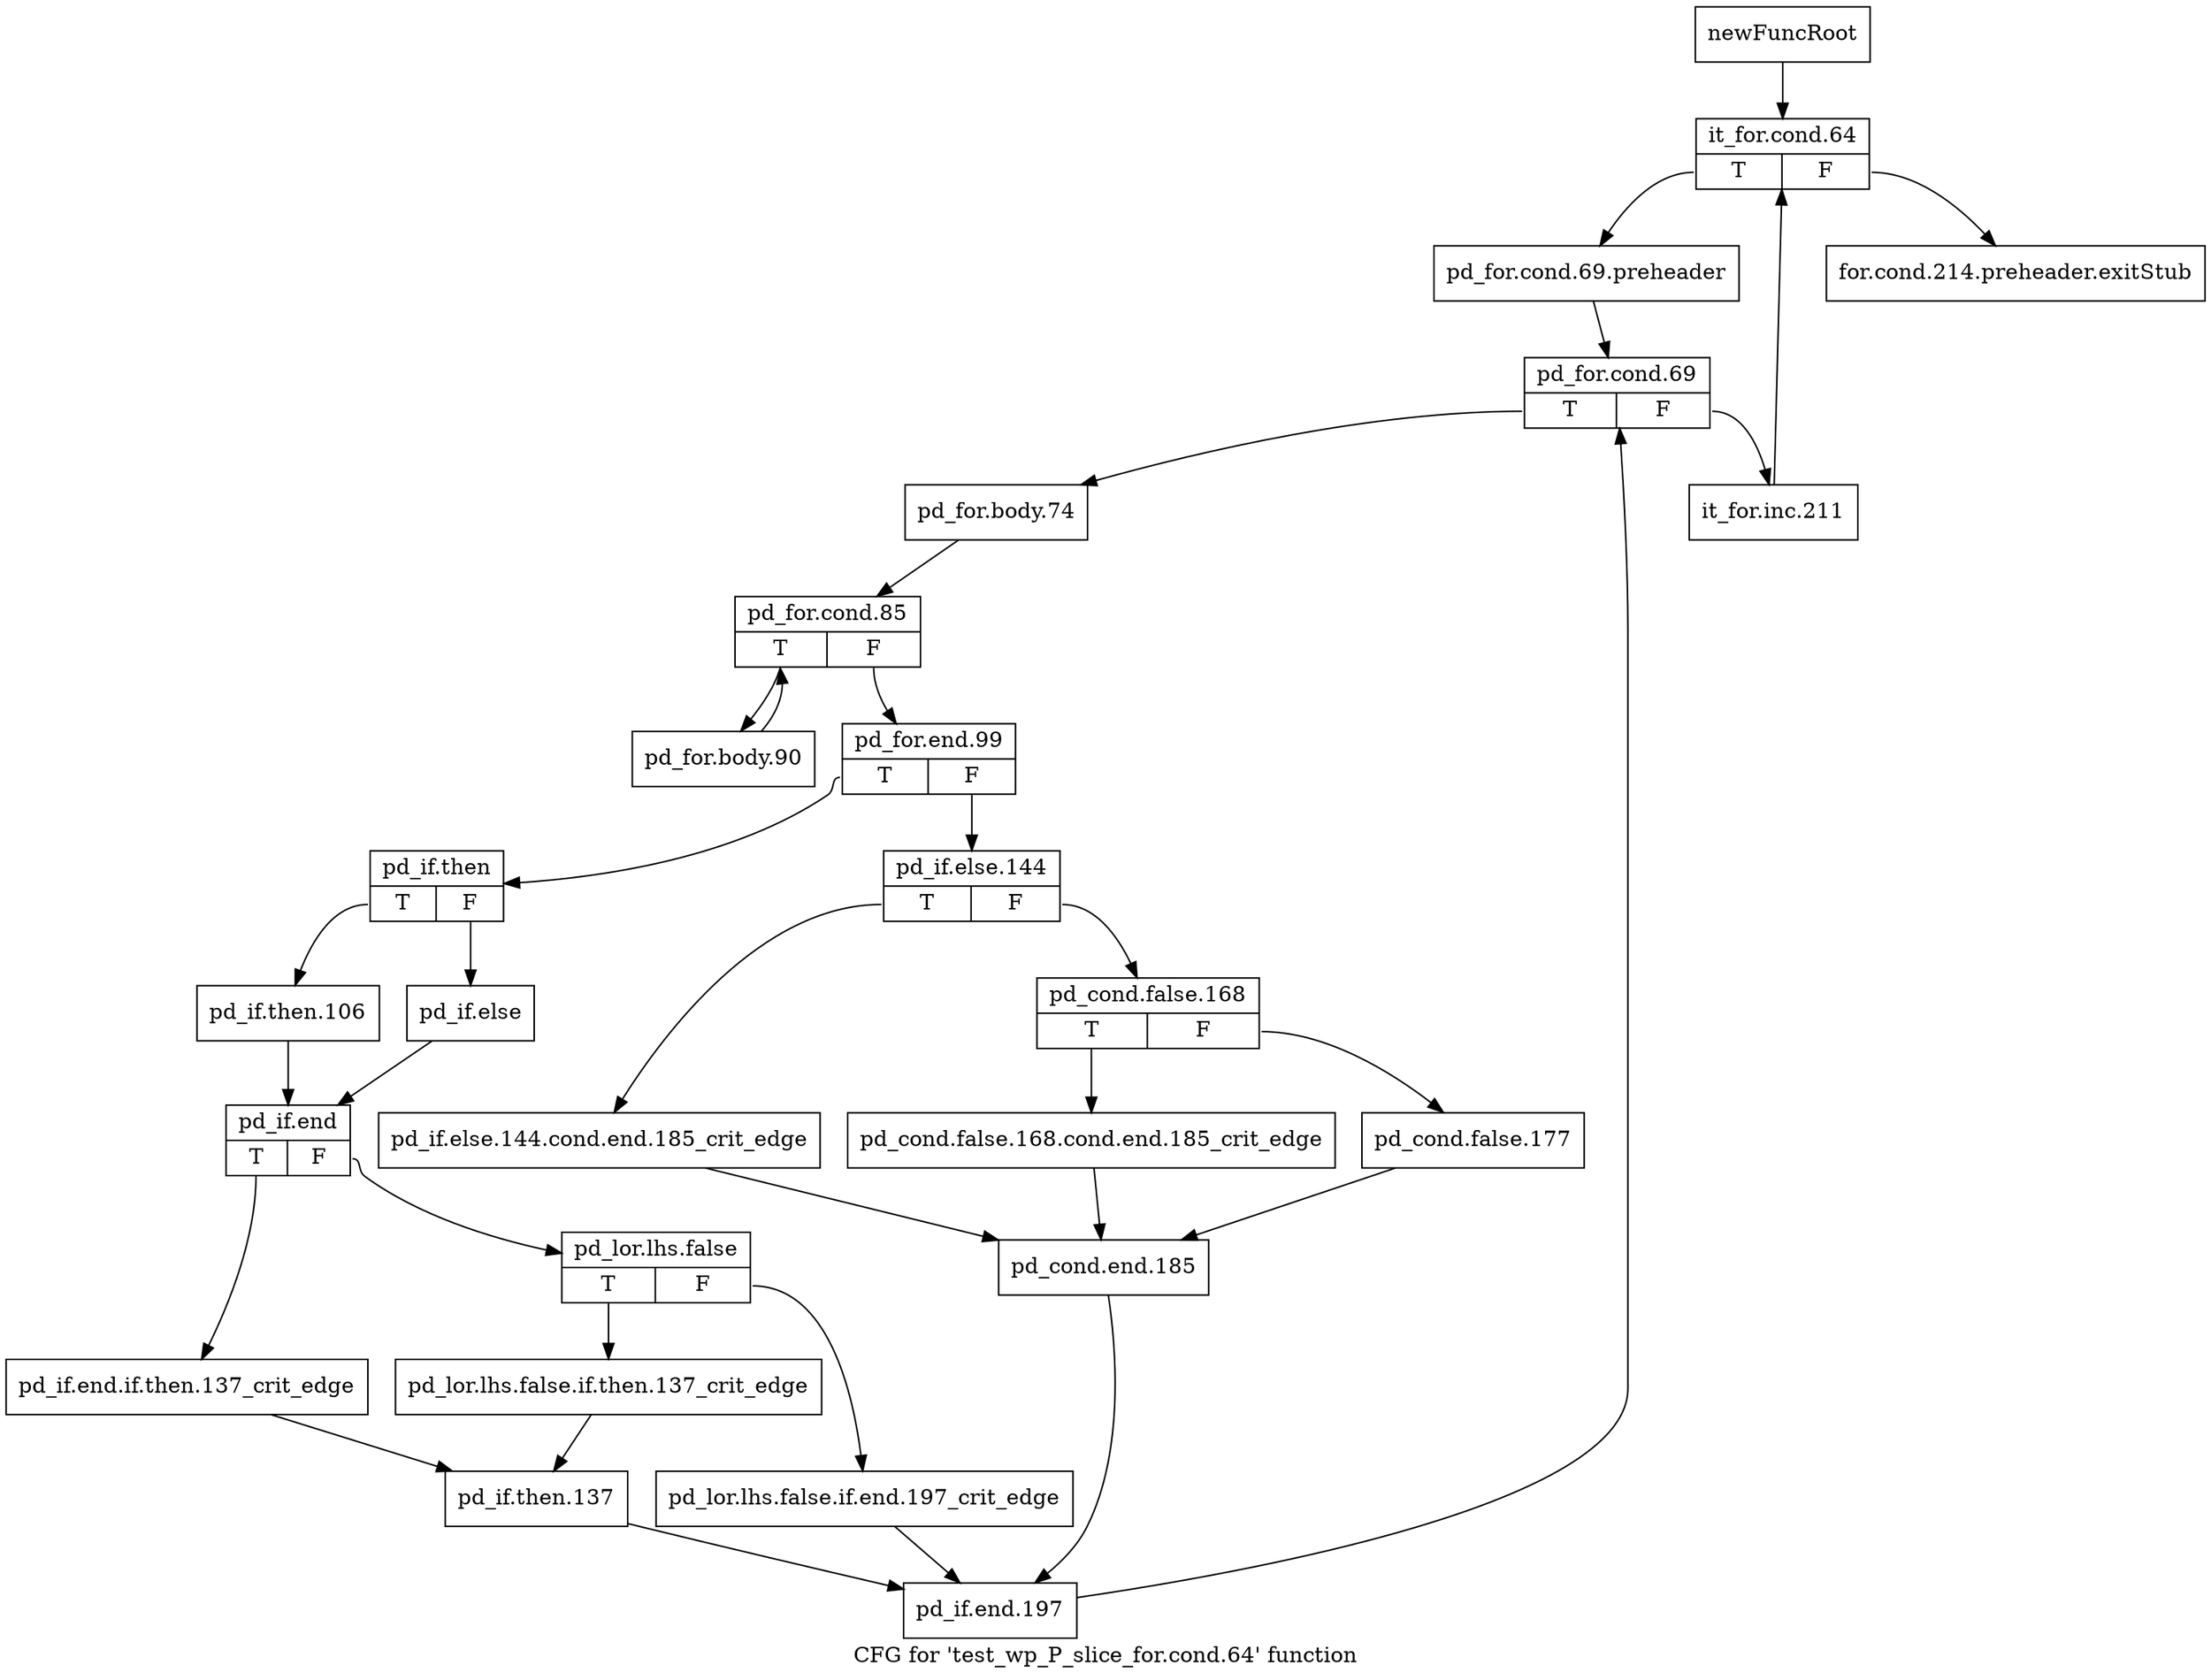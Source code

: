 digraph "CFG for 'test_wp_P_slice_for.cond.64' function" {
	label="CFG for 'test_wp_P_slice_for.cond.64' function";

	Node0x2ffc9f0 [shape=record,label="{newFuncRoot}"];
	Node0x2ffc9f0 -> Node0x2ffca90;
	Node0x2ffca40 [shape=record,label="{for.cond.214.preheader.exitStub}"];
	Node0x2ffca90 [shape=record,label="{it_for.cond.64|{<s0>T|<s1>F}}"];
	Node0x2ffca90:s0 -> Node0x2ffcae0;
	Node0x2ffca90:s1 -> Node0x2ffca40;
	Node0x2ffcae0 [shape=record,label="{pd_for.cond.69.preheader}"];
	Node0x2ffcae0 -> Node0x2ffcb30;
	Node0x2ffcb30 [shape=record,label="{pd_for.cond.69|{<s0>T|<s1>F}}"];
	Node0x2ffcb30:s0 -> Node0x2ffcbd0;
	Node0x2ffcb30:s1 -> Node0x2ffcb80;
	Node0x2ffcb80 [shape=record,label="{it_for.inc.211}"];
	Node0x2ffcb80 -> Node0x2ffca90;
	Node0x2ffcbd0 [shape=record,label="{pd_for.body.74}"];
	Node0x2ffcbd0 -> Node0x2ffcc20;
	Node0x2ffcc20 [shape=record,label="{pd_for.cond.85|{<s0>T|<s1>F}}"];
	Node0x2ffcc20:s0 -> Node0x2ffd1c0;
	Node0x2ffcc20:s1 -> Node0x2ffcc70;
	Node0x2ffcc70 [shape=record,label="{pd_for.end.99|{<s0>T|<s1>F}}"];
	Node0x2ffcc70:s0 -> Node0x2ffcea0;
	Node0x2ffcc70:s1 -> Node0x2ffccc0;
	Node0x2ffccc0 [shape=record,label="{pd_if.else.144|{<s0>T|<s1>F}}"];
	Node0x2ffccc0:s0 -> Node0x2ffce00;
	Node0x2ffccc0:s1 -> Node0x2ffcd10;
	Node0x2ffcd10 [shape=record,label="{pd_cond.false.168|{<s0>T|<s1>F}}"];
	Node0x2ffcd10:s0 -> Node0x2ffcdb0;
	Node0x2ffcd10:s1 -> Node0x2ffcd60;
	Node0x2ffcd60 [shape=record,label="{pd_cond.false.177}"];
	Node0x2ffcd60 -> Node0x2ffce50;
	Node0x2ffcdb0 [shape=record,label="{pd_cond.false.168.cond.end.185_crit_edge}"];
	Node0x2ffcdb0 -> Node0x2ffce50;
	Node0x2ffce00 [shape=record,label="{pd_if.else.144.cond.end.185_crit_edge}"];
	Node0x2ffce00 -> Node0x2ffce50;
	Node0x2ffce50 [shape=record,label="{pd_cond.end.185}"];
	Node0x2ffce50 -> Node0x2ffd170;
	Node0x2ffcea0 [shape=record,label="{pd_if.then|{<s0>T|<s1>F}}"];
	Node0x2ffcea0:s0 -> Node0x2ffcf40;
	Node0x2ffcea0:s1 -> Node0x2ffcef0;
	Node0x2ffcef0 [shape=record,label="{pd_if.else}"];
	Node0x2ffcef0 -> Node0x2ffcf90;
	Node0x2ffcf40 [shape=record,label="{pd_if.then.106}"];
	Node0x2ffcf40 -> Node0x2ffcf90;
	Node0x2ffcf90 [shape=record,label="{pd_if.end|{<s0>T|<s1>F}}"];
	Node0x2ffcf90:s0 -> Node0x2ffd0d0;
	Node0x2ffcf90:s1 -> Node0x2ffcfe0;
	Node0x2ffcfe0 [shape=record,label="{pd_lor.lhs.false|{<s0>T|<s1>F}}"];
	Node0x2ffcfe0:s0 -> Node0x2ffd080;
	Node0x2ffcfe0:s1 -> Node0x2ffd030;
	Node0x2ffd030 [shape=record,label="{pd_lor.lhs.false.if.end.197_crit_edge}"];
	Node0x2ffd030 -> Node0x2ffd170;
	Node0x2ffd080 [shape=record,label="{pd_lor.lhs.false.if.then.137_crit_edge}"];
	Node0x2ffd080 -> Node0x2ffd120;
	Node0x2ffd0d0 [shape=record,label="{pd_if.end.if.then.137_crit_edge}"];
	Node0x2ffd0d0 -> Node0x2ffd120;
	Node0x2ffd120 [shape=record,label="{pd_if.then.137}"];
	Node0x2ffd120 -> Node0x2ffd170;
	Node0x2ffd170 [shape=record,label="{pd_if.end.197}"];
	Node0x2ffd170 -> Node0x2ffcb30;
	Node0x2ffd1c0 [shape=record,label="{pd_for.body.90}"];
	Node0x2ffd1c0 -> Node0x2ffcc20;
}
